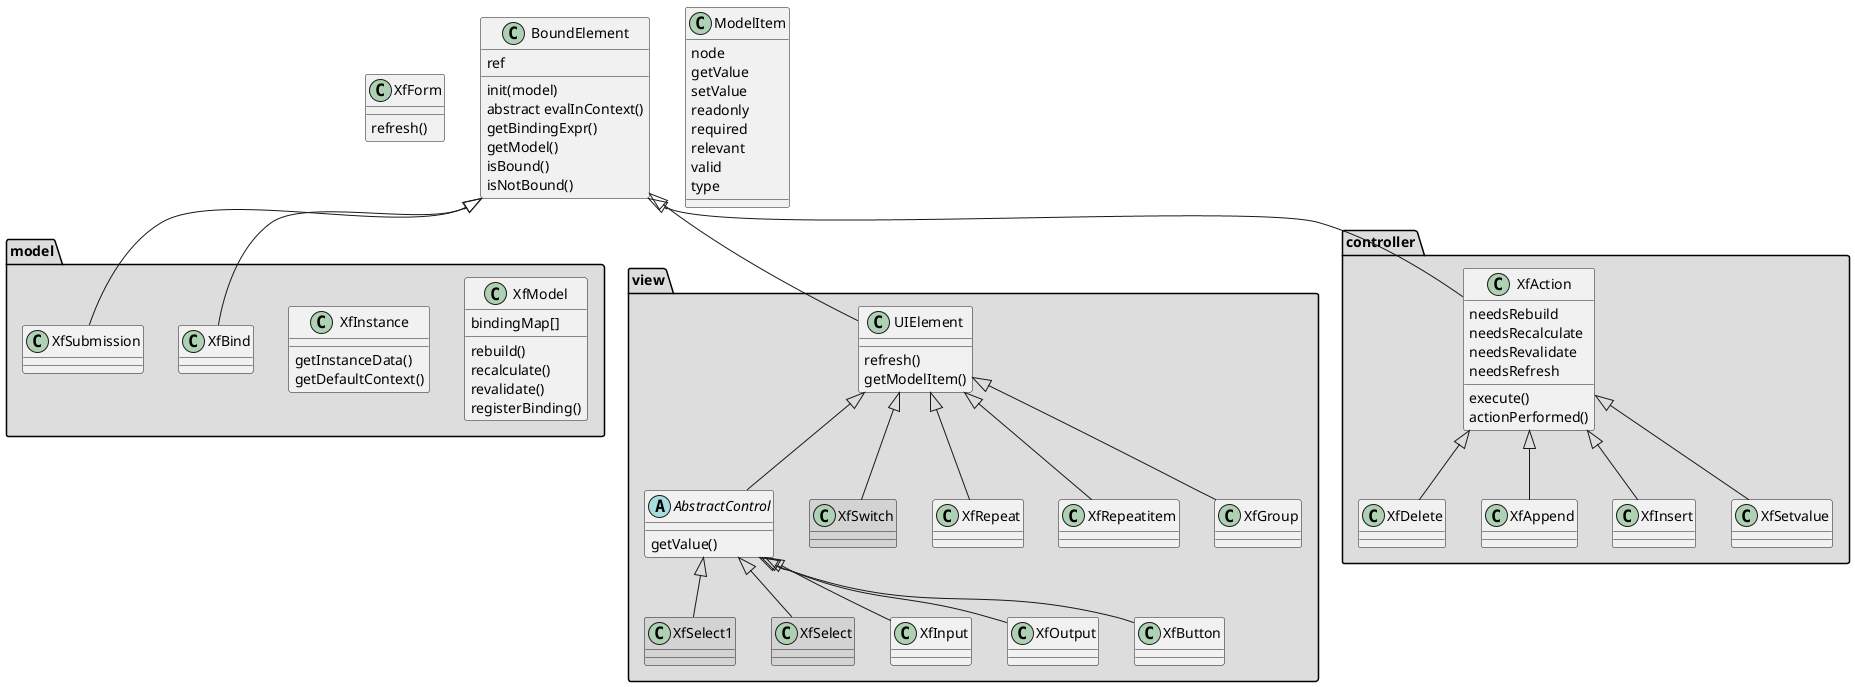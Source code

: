 @startuml
class XfForm {
    refresh()
}
class BoundElement{
    ref
    init(model)
    abstract evalInContext()
    getBindingExpr()
    getModel()
    isBound()
    isNotBound()
}
class ModelItem{
    node
    getValue
    setValue
    readonly
    required
    relevant
    valid
    type
}
package "model" #DDDDDD {
    class XfModel{
        bindingMap[]
        rebuild()
        recalculate()
        revalidate()
        registerBinding()
    }
    class XfInstance{
        getInstanceData()
        getDefaultContext()
    }
    class XfBind
    class XfSubmission
}



package "view" #DDDDDD{
    class UIElement{
        refresh()
        getModelItem()
    }
    abstract class AbstractControl{
        getValue()
    }
    class XfSwitch #lightgrey
    class XfSelect1 #lightgrey
    class XfSelect #lightgrey
    UIElement <|-- AbstractControl
    AbstractControl <|-- XfInput
    AbstractControl <|-- XfOutput
    AbstractControl <|-- XfButton
    UIElement <|-- XfRepeat
    UIElement <|-- XfRepeatitem
    UIElement <|-- XfGroup
    UIElement <|-- XfSwitch
    AbstractControl <|-- XfSelect
    AbstractControl <|-- XfSelect1
}

package "controller" #DDDDDD{
    class XfAction{
        needsRebuild
        needsRecalculate
        needsRevalidate
        needsRefresh
        execute()
        actionPerformed()
    }
    XfAction <|-- XfDelete
    XfAction <|-- XfAppend
    XfAction <|-- XfInsert
    XfAction <|-- XfSetvalue

}



BoundElement <|-- UIElement
BoundElement <|-- XfAction
BoundElement <|-- XfBind
BoundElement <|-- XfSubmission





@enduml
